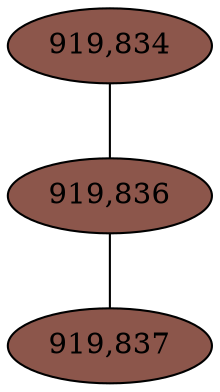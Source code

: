 graph CAMP_cc6 {
	overlap="prism50";
	outputorder="edgesfirst";
	"919,834" [style="filled", fillcolor="#8c564b", fontcolor="#000000"];
	"919,836" [style="filled", fillcolor="#8c564b", fontcolor="#000000"];
	"919,837" [style="filled", fillcolor="#8c564b", fontcolor="#000000"];
	"919,834" -- "919,836";
	"919,836" -- "919,837";
}